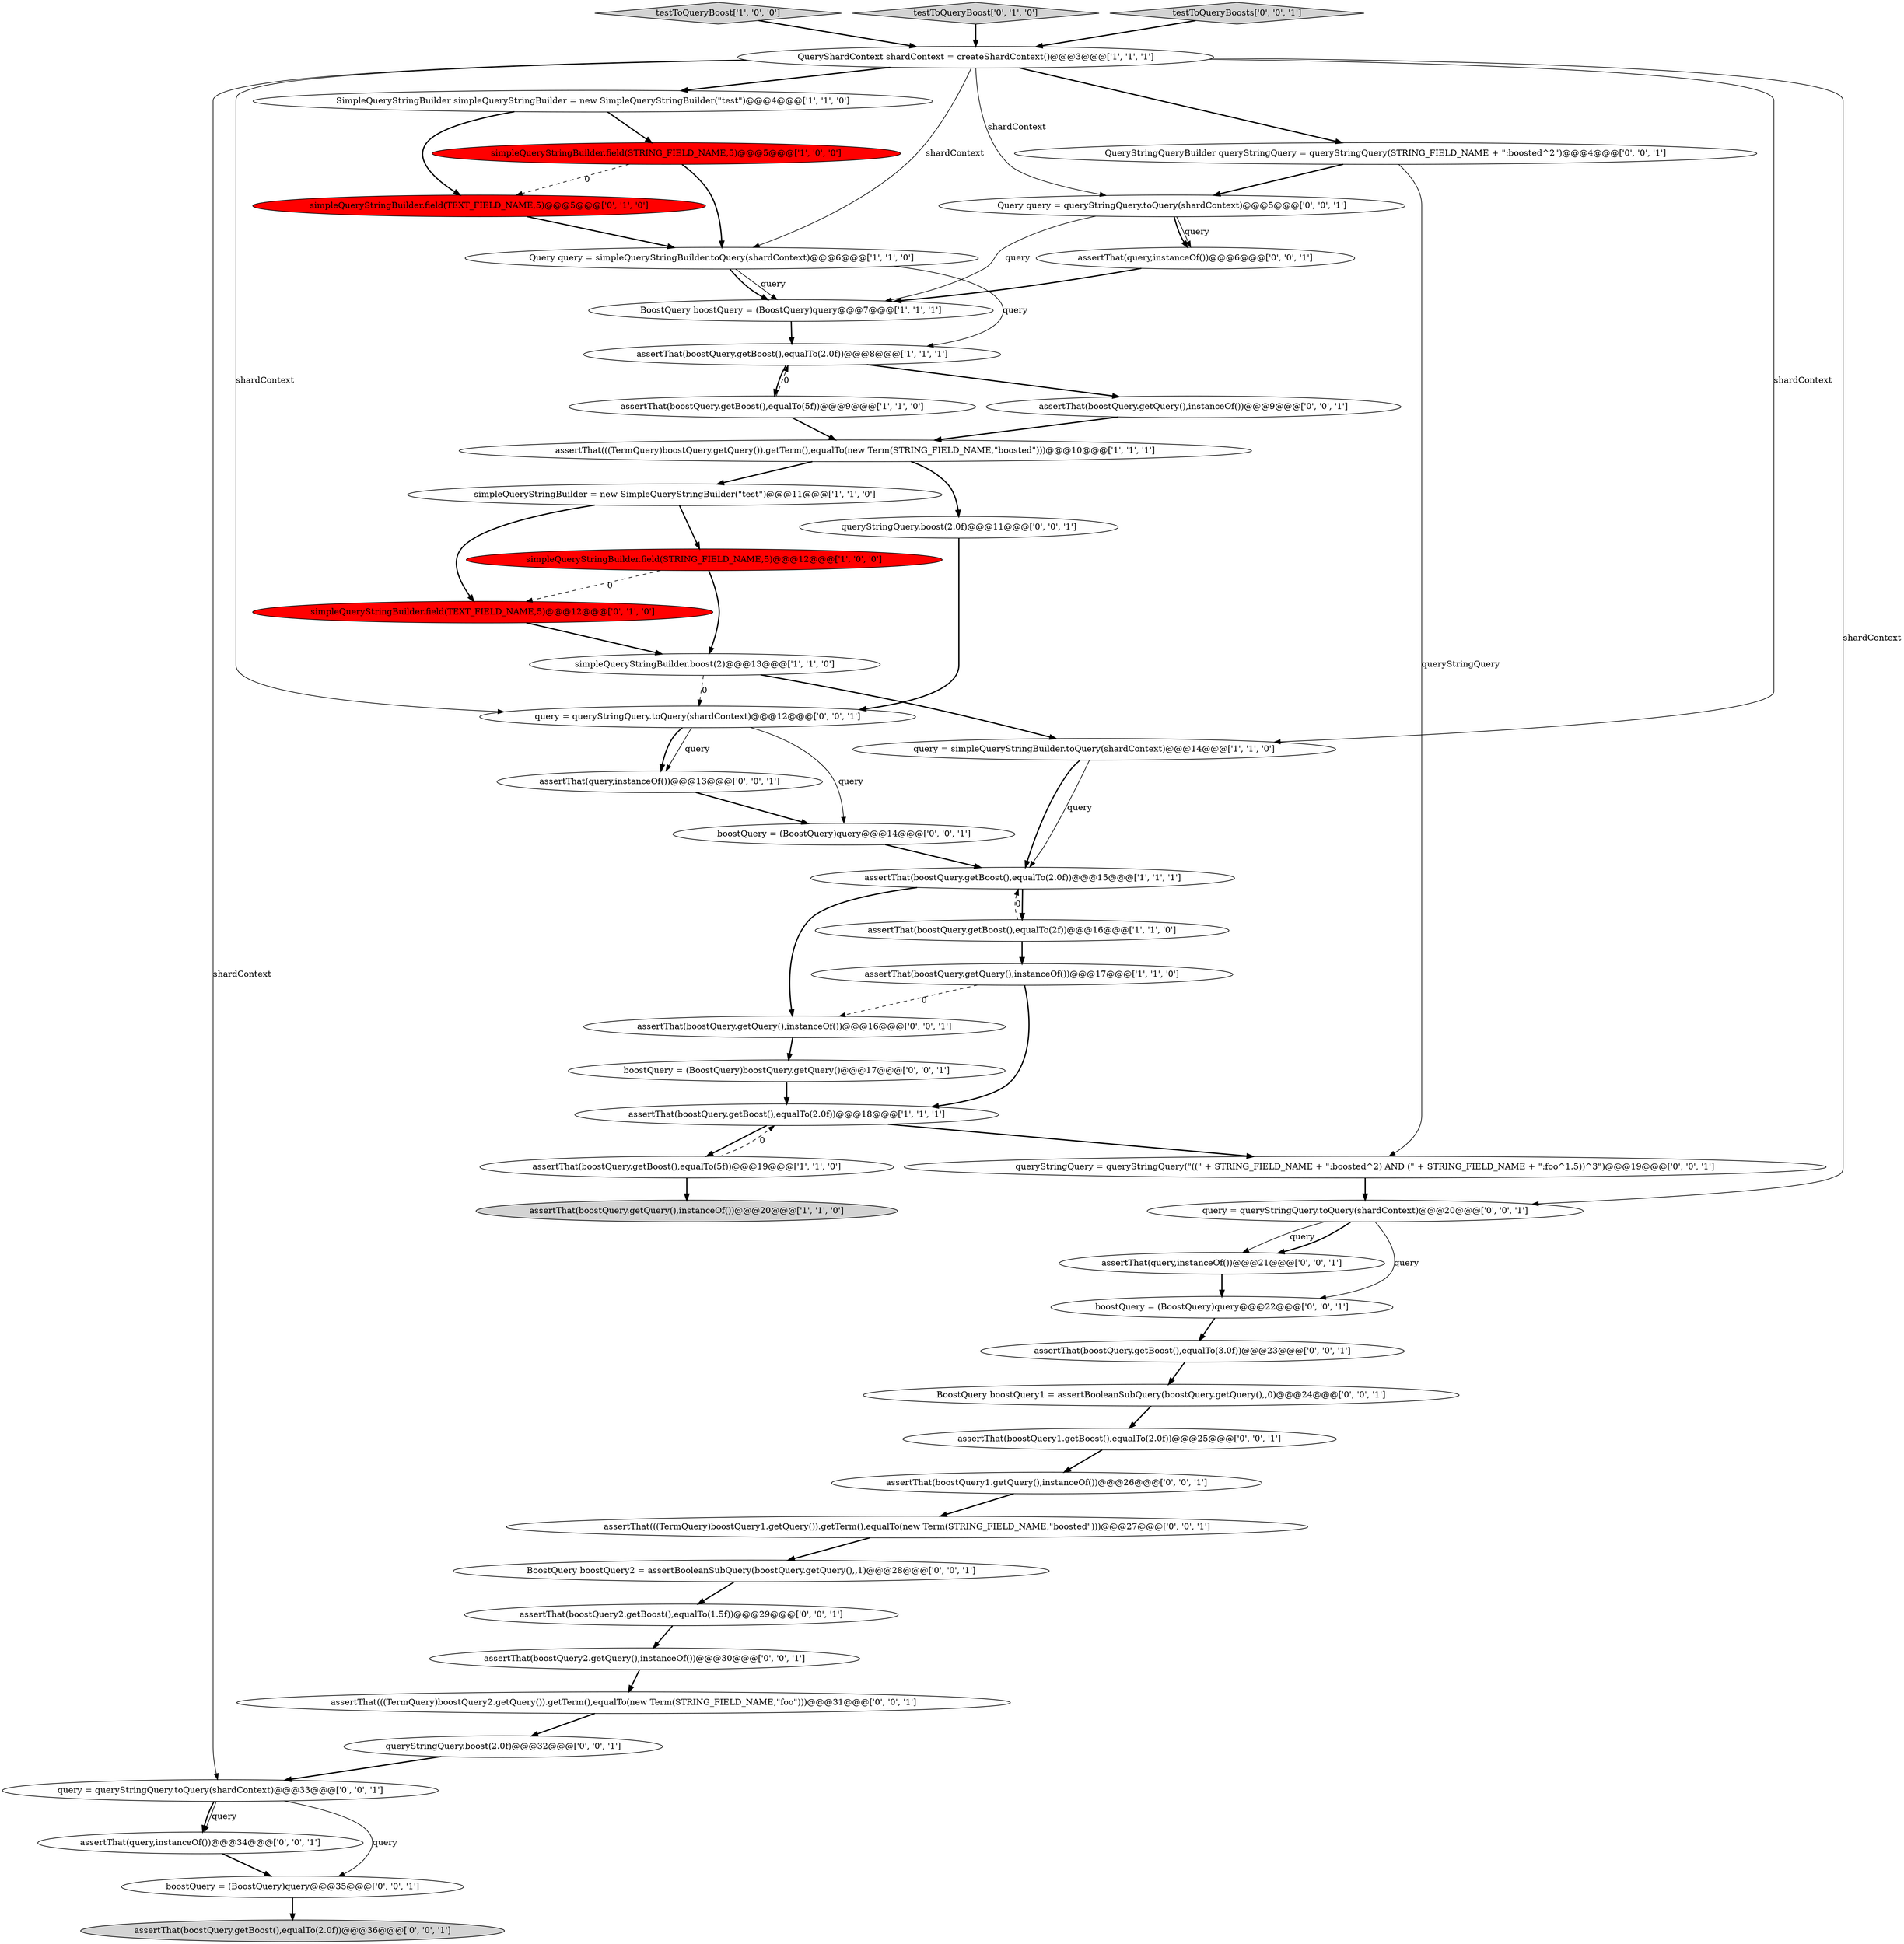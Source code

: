 digraph {
16 [style = filled, label = "Query query = simpleQueryStringBuilder.toQuery(shardContext)@@@6@@@['1', '1', '0']", fillcolor = white, shape = ellipse image = "AAA0AAABBB1BBB"];
30 [style = filled, label = "BoostQuery boostQuery2 = assertBooleanSubQuery(boostQuery.getQuery(),,1)@@@28@@@['0', '0', '1']", fillcolor = white, shape = ellipse image = "AAA0AAABBB3BBB"];
25 [style = filled, label = "query = queryStringQuery.toQuery(shardContext)@@@12@@@['0', '0', '1']", fillcolor = white, shape = ellipse image = "AAA0AAABBB3BBB"];
23 [style = filled, label = "assertThat(boostQuery.getBoost(),equalTo(3.0f))@@@23@@@['0', '0', '1']", fillcolor = white, shape = ellipse image = "AAA0AAABBB3BBB"];
36 [style = filled, label = "assertThat(query,instanceOf())@@@13@@@['0', '0', '1']", fillcolor = white, shape = ellipse image = "AAA0AAABBB3BBB"];
6 [style = filled, label = "query = simpleQueryStringBuilder.toQuery(shardContext)@@@14@@@['1', '1', '0']", fillcolor = white, shape = ellipse image = "AAA0AAABBB1BBB"];
28 [style = filled, label = "assertThat(query,instanceOf())@@@21@@@['0', '0', '1']", fillcolor = white, shape = ellipse image = "AAA0AAABBB3BBB"];
20 [style = filled, label = "simpleQueryStringBuilder.field(TEXT_FIELD_NAME,5)@@@12@@@['0', '1', '0']", fillcolor = red, shape = ellipse image = "AAA1AAABBB2BBB"];
2 [style = filled, label = "assertThat(boostQuery.getBoost(),equalTo(2.0f))@@@8@@@['1', '1', '1']", fillcolor = white, shape = ellipse image = "AAA0AAABBB1BBB"];
42 [style = filled, label = "assertThat(query,instanceOf())@@@34@@@['0', '0', '1']", fillcolor = white, shape = ellipse image = "AAA0AAABBB3BBB"];
14 [style = filled, label = "testToQueryBoost['1', '0', '0']", fillcolor = lightgray, shape = diamond image = "AAA0AAABBB1BBB"];
0 [style = filled, label = "QueryShardContext shardContext = createShardContext()@@@3@@@['1', '1', '1']", fillcolor = white, shape = ellipse image = "AAA0AAABBB1BBB"];
46 [style = filled, label = "assertThat(((TermQuery)boostQuery1.getQuery()).getTerm(),equalTo(new Term(STRING_FIELD_NAME,\"boosted\")))@@@27@@@['0', '0', '1']", fillcolor = white, shape = ellipse image = "AAA0AAABBB3BBB"];
19 [style = filled, label = "testToQueryBoost['0', '1', '0']", fillcolor = lightgray, shape = diamond image = "AAA0AAABBB2BBB"];
34 [style = filled, label = "queryStringQuery.boost(2.0f)@@@11@@@['0', '0', '1']", fillcolor = white, shape = ellipse image = "AAA0AAABBB3BBB"];
32 [style = filled, label = "queryStringQuery.boost(2.0f)@@@32@@@['0', '0', '1']", fillcolor = white, shape = ellipse image = "AAA0AAABBB3BBB"];
29 [style = filled, label = "boostQuery = (BoostQuery)query@@@14@@@['0', '0', '1']", fillcolor = white, shape = ellipse image = "AAA0AAABBB3BBB"];
38 [style = filled, label = "assertThat(boostQuery1.getBoost(),equalTo(2.0f))@@@25@@@['0', '0', '1']", fillcolor = white, shape = ellipse image = "AAA0AAABBB3BBB"];
26 [style = filled, label = "query = queryStringQuery.toQuery(shardContext)@@@20@@@['0', '0', '1']", fillcolor = white, shape = ellipse image = "AAA0AAABBB3BBB"];
3 [style = filled, label = "simpleQueryStringBuilder.field(STRING_FIELD_NAME,5)@@@12@@@['1', '0', '0']", fillcolor = red, shape = ellipse image = "AAA1AAABBB1BBB"];
8 [style = filled, label = "SimpleQueryStringBuilder simpleQueryStringBuilder = new SimpleQueryStringBuilder(\"test\")@@@4@@@['1', '1', '0']", fillcolor = white, shape = ellipse image = "AAA0AAABBB1BBB"];
5 [style = filled, label = "simpleQueryStringBuilder.field(STRING_FIELD_NAME,5)@@@5@@@['1', '0', '0']", fillcolor = red, shape = ellipse image = "AAA1AAABBB1BBB"];
33 [style = filled, label = "assertThat(query,instanceOf())@@@6@@@['0', '0', '1']", fillcolor = white, shape = ellipse image = "AAA0AAABBB3BBB"];
17 [style = filled, label = "simpleQueryStringBuilder = new SimpleQueryStringBuilder(\"test\")@@@11@@@['1', '1', '0']", fillcolor = white, shape = ellipse image = "AAA0AAABBB1BBB"];
13 [style = filled, label = "assertThat(boostQuery.getBoost(),equalTo(2.0f))@@@18@@@['1', '1', '1']", fillcolor = white, shape = ellipse image = "AAA0AAABBB1BBB"];
1 [style = filled, label = "BoostQuery boostQuery = (BoostQuery)query@@@7@@@['1', '1', '1']", fillcolor = white, shape = ellipse image = "AAA0AAABBB1BBB"];
44 [style = filled, label = "assertThat(boostQuery1.getQuery(),instanceOf())@@@26@@@['0', '0', '1']", fillcolor = white, shape = ellipse image = "AAA0AAABBB3BBB"];
49 [style = filled, label = "queryStringQuery = queryStringQuery(\"((\" + STRING_FIELD_NAME + \":boosted^2) AND (\" + STRING_FIELD_NAME + \":foo^1.5))^3\")@@@19@@@['0', '0', '1']", fillcolor = white, shape = ellipse image = "AAA0AAABBB3BBB"];
47 [style = filled, label = "boostQuery = (BoostQuery)query@@@35@@@['0', '0', '1']", fillcolor = white, shape = ellipse image = "AAA0AAABBB3BBB"];
48 [style = filled, label = "Query query = queryStringQuery.toQuery(shardContext)@@@5@@@['0', '0', '1']", fillcolor = white, shape = ellipse image = "AAA0AAABBB3BBB"];
12 [style = filled, label = "assertThat(boostQuery.getQuery(),instanceOf())@@@20@@@['1', '1', '0']", fillcolor = lightgray, shape = ellipse image = "AAA0AAABBB1BBB"];
21 [style = filled, label = "simpleQueryStringBuilder.field(TEXT_FIELD_NAME,5)@@@5@@@['0', '1', '0']", fillcolor = red, shape = ellipse image = "AAA1AAABBB2BBB"];
10 [style = filled, label = "assertThat(boostQuery.getBoost(),equalTo(5f))@@@19@@@['1', '1', '0']", fillcolor = white, shape = ellipse image = "AAA0AAABBB1BBB"];
11 [style = filled, label = "assertThat(boostQuery.getBoost(),equalTo(2f))@@@16@@@['1', '1', '0']", fillcolor = white, shape = ellipse image = "AAA0AAABBB1BBB"];
45 [style = filled, label = "boostQuery = (BoostQuery)boostQuery.getQuery()@@@17@@@['0', '0', '1']", fillcolor = white, shape = ellipse image = "AAA0AAABBB3BBB"];
22 [style = filled, label = "assertThat(boostQuery.getQuery(),instanceOf())@@@16@@@['0', '0', '1']", fillcolor = white, shape = ellipse image = "AAA0AAABBB3BBB"];
35 [style = filled, label = "assertThat(((TermQuery)boostQuery2.getQuery()).getTerm(),equalTo(new Term(STRING_FIELD_NAME,\"foo\")))@@@31@@@['0', '0', '1']", fillcolor = white, shape = ellipse image = "AAA0AAABBB3BBB"];
24 [style = filled, label = "QueryStringQueryBuilder queryStringQuery = queryStringQuery(STRING_FIELD_NAME + \":boosted^2\")@@@4@@@['0', '0', '1']", fillcolor = white, shape = ellipse image = "AAA0AAABBB3BBB"];
9 [style = filled, label = "assertThat(((TermQuery)boostQuery.getQuery()).getTerm(),equalTo(new Term(STRING_FIELD_NAME,\"boosted\")))@@@10@@@['1', '1', '1']", fillcolor = white, shape = ellipse image = "AAA0AAABBB1BBB"];
7 [style = filled, label = "assertThat(boostQuery.getBoost(),equalTo(5f))@@@9@@@['1', '1', '0']", fillcolor = white, shape = ellipse image = "AAA0AAABBB1BBB"];
37 [style = filled, label = "testToQueryBoosts['0', '0', '1']", fillcolor = lightgray, shape = diamond image = "AAA0AAABBB3BBB"];
40 [style = filled, label = "assertThat(boostQuery2.getBoost(),equalTo(1.5f))@@@29@@@['0', '0', '1']", fillcolor = white, shape = ellipse image = "AAA0AAABBB3BBB"];
4 [style = filled, label = "assertThat(boostQuery.getQuery(),instanceOf())@@@17@@@['1', '1', '0']", fillcolor = white, shape = ellipse image = "AAA0AAABBB1BBB"];
41 [style = filled, label = "BoostQuery boostQuery1 = assertBooleanSubQuery(boostQuery.getQuery(),,0)@@@24@@@['0', '0', '1']", fillcolor = white, shape = ellipse image = "AAA0AAABBB3BBB"];
18 [style = filled, label = "simpleQueryStringBuilder.boost(2)@@@13@@@['1', '1', '0']", fillcolor = white, shape = ellipse image = "AAA0AAABBB1BBB"];
43 [style = filled, label = "assertThat(boostQuery.getBoost(),equalTo(2.0f))@@@36@@@['0', '0', '1']", fillcolor = lightgray, shape = ellipse image = "AAA0AAABBB3BBB"];
50 [style = filled, label = "assertThat(boostQuery.getQuery(),instanceOf())@@@9@@@['0', '0', '1']", fillcolor = white, shape = ellipse image = "AAA0AAABBB3BBB"];
15 [style = filled, label = "assertThat(boostQuery.getBoost(),equalTo(2.0f))@@@15@@@['1', '1', '1']", fillcolor = white, shape = ellipse image = "AAA0AAABBB1BBB"];
39 [style = filled, label = "boostQuery = (BoostQuery)query@@@22@@@['0', '0', '1']", fillcolor = white, shape = ellipse image = "AAA0AAABBB3BBB"];
31 [style = filled, label = "assertThat(boostQuery2.getQuery(),instanceOf())@@@30@@@['0', '0', '1']", fillcolor = white, shape = ellipse image = "AAA0AAABBB3BBB"];
27 [style = filled, label = "query = queryStringQuery.toQuery(shardContext)@@@33@@@['0', '0', '1']", fillcolor = white, shape = ellipse image = "AAA0AAABBB3BBB"];
13->10 [style = bold, label=""];
29->15 [style = bold, label=""];
37->0 [style = bold, label=""];
34->25 [style = bold, label=""];
0->27 [style = solid, label="shardContext"];
25->29 [style = solid, label="query"];
50->9 [style = bold, label=""];
22->45 [style = bold, label=""];
38->44 [style = bold, label=""];
16->2 [style = solid, label="query"];
11->15 [style = dashed, label="0"];
36->29 [style = bold, label=""];
25->36 [style = bold, label=""];
28->39 [style = bold, label=""];
0->48 [style = solid, label="shardContext"];
0->25 [style = solid, label="shardContext"];
11->4 [style = bold, label=""];
4->13 [style = bold, label=""];
42->47 [style = bold, label=""];
35->32 [style = bold, label=""];
16->1 [style = solid, label="query"];
9->17 [style = bold, label=""];
32->27 [style = bold, label=""];
47->43 [style = bold, label=""];
33->1 [style = bold, label=""];
45->13 [style = bold, label=""];
13->49 [style = bold, label=""];
26->28 [style = solid, label="query"];
4->22 [style = dashed, label="0"];
23->41 [style = bold, label=""];
10->13 [style = dashed, label="0"];
2->50 [style = bold, label=""];
6->15 [style = bold, label=""];
19->0 [style = bold, label=""];
15->22 [style = bold, label=""];
27->42 [style = bold, label=""];
3->18 [style = bold, label=""];
27->47 [style = solid, label="query"];
5->16 [style = bold, label=""];
7->9 [style = bold, label=""];
20->18 [style = bold, label=""];
44->46 [style = bold, label=""];
25->36 [style = solid, label="query"];
46->30 [style = bold, label=""];
15->11 [style = bold, label=""];
8->5 [style = bold, label=""];
14->0 [style = bold, label=""];
16->1 [style = bold, label=""];
18->6 [style = bold, label=""];
31->35 [style = bold, label=""];
10->12 [style = bold, label=""];
24->49 [style = solid, label="queryStringQuery"];
26->39 [style = solid, label="query"];
0->24 [style = bold, label=""];
39->23 [style = bold, label=""];
0->6 [style = solid, label="shardContext"];
3->20 [style = dashed, label="0"];
0->8 [style = bold, label=""];
17->3 [style = bold, label=""];
21->16 [style = bold, label=""];
8->21 [style = bold, label=""];
48->33 [style = bold, label=""];
30->40 [style = bold, label=""];
0->26 [style = solid, label="shardContext"];
41->38 [style = bold, label=""];
48->33 [style = solid, label="query"];
1->2 [style = bold, label=""];
5->21 [style = dashed, label="0"];
40->31 [style = bold, label=""];
26->28 [style = bold, label=""];
2->7 [style = bold, label=""];
49->26 [style = bold, label=""];
7->2 [style = dashed, label="0"];
48->1 [style = solid, label="query"];
27->42 [style = solid, label="query"];
6->15 [style = solid, label="query"];
24->48 [style = bold, label=""];
0->16 [style = solid, label="shardContext"];
18->25 [style = dashed, label="0"];
17->20 [style = bold, label=""];
9->34 [style = bold, label=""];
}
